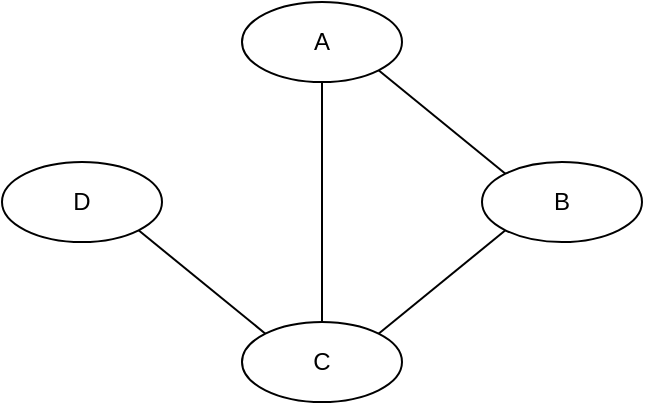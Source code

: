 <mxfile version="13.6.2" type="device"><diagram id="w09h7SgdJGY_tb4mr9iO" name="Page-1"><mxGraphModel dx="1102" dy="552" grid="1" gridSize="10" guides="1" tooltips="1" connect="1" arrows="1" fold="1" page="1" pageScale="1" pageWidth="850" pageHeight="1100" math="0" shadow="0"><root><mxCell id="0"/><mxCell id="1" parent="0"/><mxCell id="f7kmASvWWJpetinBAgrb-1" value="A" style="ellipse;whiteSpace=wrap;html=1;" vertex="1" parent="1"><mxGeometry x="160" y="40" width="80" height="40" as="geometry"/></mxCell><mxCell id="f7kmASvWWJpetinBAgrb-2" value="B" style="ellipse;whiteSpace=wrap;html=1;" vertex="1" parent="1"><mxGeometry x="280" y="120" width="80" height="40" as="geometry"/></mxCell><mxCell id="f7kmASvWWJpetinBAgrb-3" value="C" style="ellipse;whiteSpace=wrap;html=1;" vertex="1" parent="1"><mxGeometry x="160" y="200" width="80" height="40" as="geometry"/></mxCell><mxCell id="f7kmASvWWJpetinBAgrb-4" value="D" style="ellipse;whiteSpace=wrap;html=1;" vertex="1" parent="1"><mxGeometry x="40" y="120" width="80" height="40" as="geometry"/></mxCell><mxCell id="f7kmASvWWJpetinBAgrb-5" value="" style="endArrow=none;html=1;exitX=1;exitY=1;exitDx=0;exitDy=0;entryX=0;entryY=0;entryDx=0;entryDy=0;" edge="1" parent="1" source="f7kmASvWWJpetinBAgrb-1" target="f7kmASvWWJpetinBAgrb-2"><mxGeometry width="50" height="50" relative="1" as="geometry"><mxPoint x="400" y="310" as="sourcePoint"/><mxPoint x="450" y="260" as="targetPoint"/></mxGeometry></mxCell><mxCell id="f7kmASvWWJpetinBAgrb-6" value="" style="endArrow=none;html=1;exitX=1;exitY=0;exitDx=0;exitDy=0;entryX=0;entryY=1;entryDx=0;entryDy=0;" edge="1" parent="1" source="f7kmASvWWJpetinBAgrb-3" target="f7kmASvWWJpetinBAgrb-2"><mxGeometry width="50" height="50" relative="1" as="geometry"><mxPoint x="400" y="310" as="sourcePoint"/><mxPoint x="450" y="260" as="targetPoint"/></mxGeometry></mxCell><mxCell id="f7kmASvWWJpetinBAgrb-7" value="" style="endArrow=none;html=1;exitX=0.5;exitY=0;exitDx=0;exitDy=0;entryX=0.5;entryY=1;entryDx=0;entryDy=0;" edge="1" parent="1" source="f7kmASvWWJpetinBAgrb-3" target="f7kmASvWWJpetinBAgrb-1"><mxGeometry width="50" height="50" relative="1" as="geometry"><mxPoint x="400" y="310" as="sourcePoint"/><mxPoint x="450" y="260" as="targetPoint"/></mxGeometry></mxCell><mxCell id="f7kmASvWWJpetinBAgrb-8" value="" style="endArrow=none;html=1;exitX=1;exitY=1;exitDx=0;exitDy=0;entryX=0;entryY=0;entryDx=0;entryDy=0;" edge="1" parent="1" source="f7kmASvWWJpetinBAgrb-4" target="f7kmASvWWJpetinBAgrb-3"><mxGeometry width="50" height="50" relative="1" as="geometry"><mxPoint x="400" y="310" as="sourcePoint"/><mxPoint x="450" y="260" as="targetPoint"/></mxGeometry></mxCell></root></mxGraphModel></diagram></mxfile>